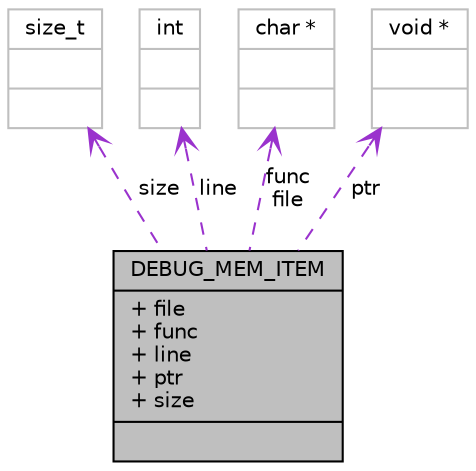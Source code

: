 digraph G
{
  edge [fontname="Helvetica",fontsize="10",labelfontname="Helvetica",labelfontsize="10"];
  node [fontname="Helvetica",fontsize="10",shape=record];
  Node1 [label="{DEBUG_MEM_ITEM\n|+ file\l+ func\l+ line\l+ ptr\l+ size\l|}",height=0.2,width=0.4,color="black", fillcolor="grey75", style="filled" fontcolor="black"];
  Node2 -> Node1 [dir=back,color="darkorchid3",fontsize="10",style="dashed",label="size",arrowtail="open",fontname="Helvetica"];
  Node2 [label="{size_t\n||}",height=0.2,width=0.4,color="grey75", fillcolor="white", style="filled"];
  Node3 -> Node1 [dir=back,color="darkorchid3",fontsize="10",style="dashed",label="line",arrowtail="open",fontname="Helvetica"];
  Node3 [label="{int\n||}",height=0.2,width=0.4,color="grey75", fillcolor="white", style="filled"];
  Node4 -> Node1 [dir=back,color="darkorchid3",fontsize="10",style="dashed",label="func\nfile",arrowtail="open",fontname="Helvetica"];
  Node4 [label="{char *\n||}",height=0.2,width=0.4,color="grey75", fillcolor="white", style="filled"];
  Node5 -> Node1 [dir=back,color="darkorchid3",fontsize="10",style="dashed",label="ptr",arrowtail="open",fontname="Helvetica"];
  Node5 [label="{void *\n||}",height=0.2,width=0.4,color="grey75", fillcolor="white", style="filled"];
}
